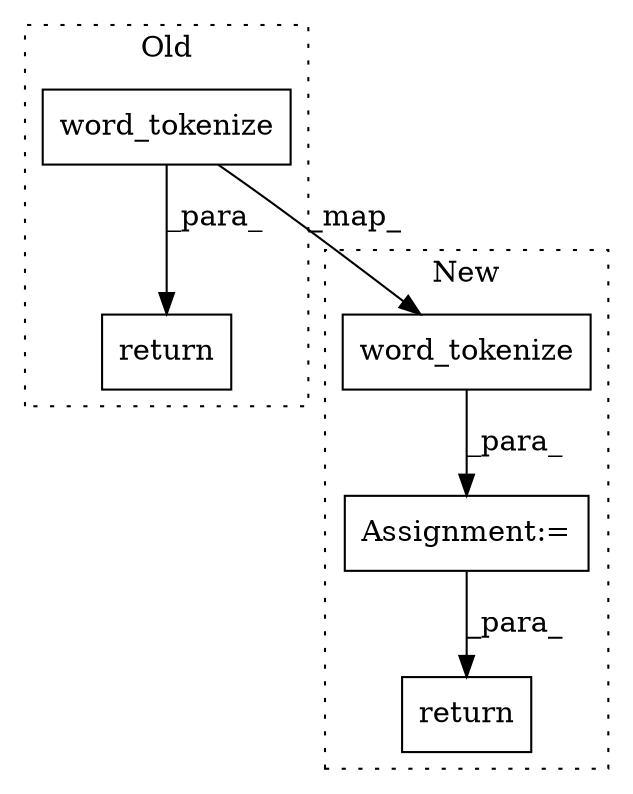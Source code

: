 digraph G {
subgraph cluster0 {
1 [label="word_tokenize" a="32" s="1225,1259" l="14,1" shape="box"];
4 [label="return" a="41" s="1213" l="7" shape="box"];
label = "Old";
style="dotted";
}
subgraph cluster1 {
2 [label="word_tokenize" a="32" s="1308,1342" l="14,1" shape="box"];
3 [label="Assignment:=" a="7" s="1302" l="1" shape="box"];
5 [label="return" a="41" s="1349" l="7" shape="box"];
label = "New";
style="dotted";
}
1 -> 2 [label="_map_"];
1 -> 4 [label="_para_"];
2 -> 3 [label="_para_"];
3 -> 5 [label="_para_"];
}